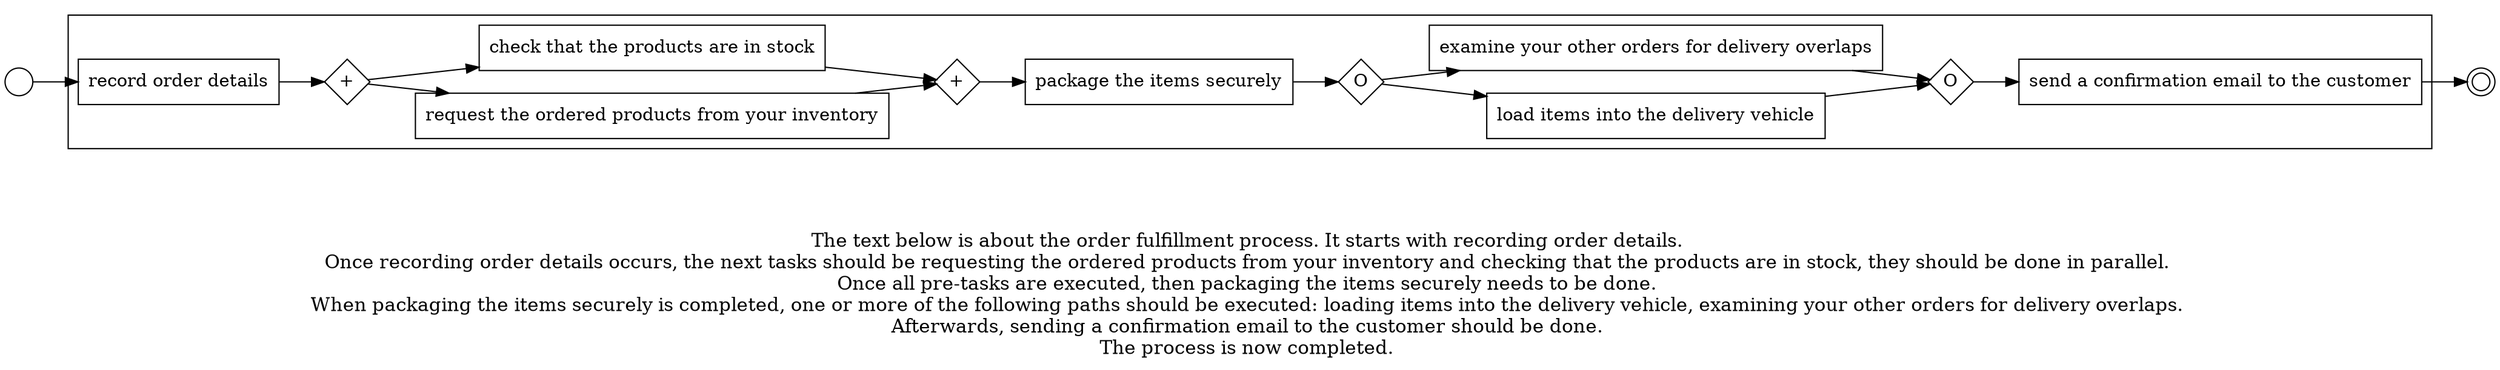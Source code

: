 digraph order_fulfillment_process_4 {
	graph [rankdir=LR]
	START_NODE [label="" shape=circle width=0.3]
	subgraph CLUSTER_0 {
		"record order details" [shape=box]
		"AND_SPLIT--2. Retrieving products from your inventory_6CLC" [label="+" fixedsize=true shape=diamond width=0.5]
		"record order details" -> "AND_SPLIT--2. Retrieving products from your inventory_6CLC"
		"request the ordered products from your inventory" [shape=box]
		"AND_SPLIT--2. Retrieving products from your inventory_6CLC" -> "request the ordered products from your inventory"
		"check that the products are in stock" [shape=box]
		"AND_SPLIT--2. Retrieving products from your inventory_6CLC" -> "check that the products are in stock"
		"AND_JOIN--2. Retrieving products from your inventory_6CLC" [label="+" fixedsize=true shape=diamond width=0.5]
		"request the ordered products from your inventory" -> "AND_JOIN--2. Retrieving products from your inventory_6CLC"
		"check that the products are in stock" -> "AND_JOIN--2. Retrieving products from your inventory_6CLC"
		"package the items securely" [shape=box]
		"AND_JOIN--2. Retrieving products from your inventory_6CLC" -> "package the items securely"
		"OR_SPLIT--4. Dispatching the products_XS61" [label=O fixedsize=true shape=diamond width=0.5]
		"package the items securely" -> "OR_SPLIT--4. Dispatching the products_XS61"
		"load items into the delivery vehicle" [shape=box]
		"OR_SPLIT--4. Dispatching the products_XS61" -> "load items into the delivery vehicle"
		"examine your other orders for delivery overlaps" [shape=box]
		"OR_SPLIT--4. Dispatching the products_XS61" -> "examine your other orders for delivery overlaps"
		"OR_JOIN--4. Dispatching the products_XS61" [label=O fixedsize=true shape=diamond width=0.5]
		"load items into the delivery vehicle" -> "OR_JOIN--4. Dispatching the products_XS61"
		"examine your other orders for delivery overlaps" -> "OR_JOIN--4. Dispatching the products_XS61"
		"send a confirmation email to the customer" [shape=box]
		"OR_JOIN--4. Dispatching the products_XS61" -> "send a confirmation email to the customer"
	}
	START_NODE -> "record order details"
	END_NODE [label="" shape=doublecircle width=0.2]
	"send a confirmation email to the customer" -> END_NODE
	fontsize=15 label="\n\n
The text below is about the order fulfillment process. It starts with recording order details. 
Once recording order details occurs, the next tasks should be requesting the ordered products from your inventory and checking that the products are in stock, they should be done in parallel. 
Once all pre-tasks are executed, then packaging the items securely needs to be done. 
When packaging the items securely is completed, one or more of the following paths should be executed: loading items into the delivery vehicle, examining your other orders for delivery overlaps. 
Afterwards, sending a confirmation email to the customer should be done. 
The process is now completed. 
"
}

